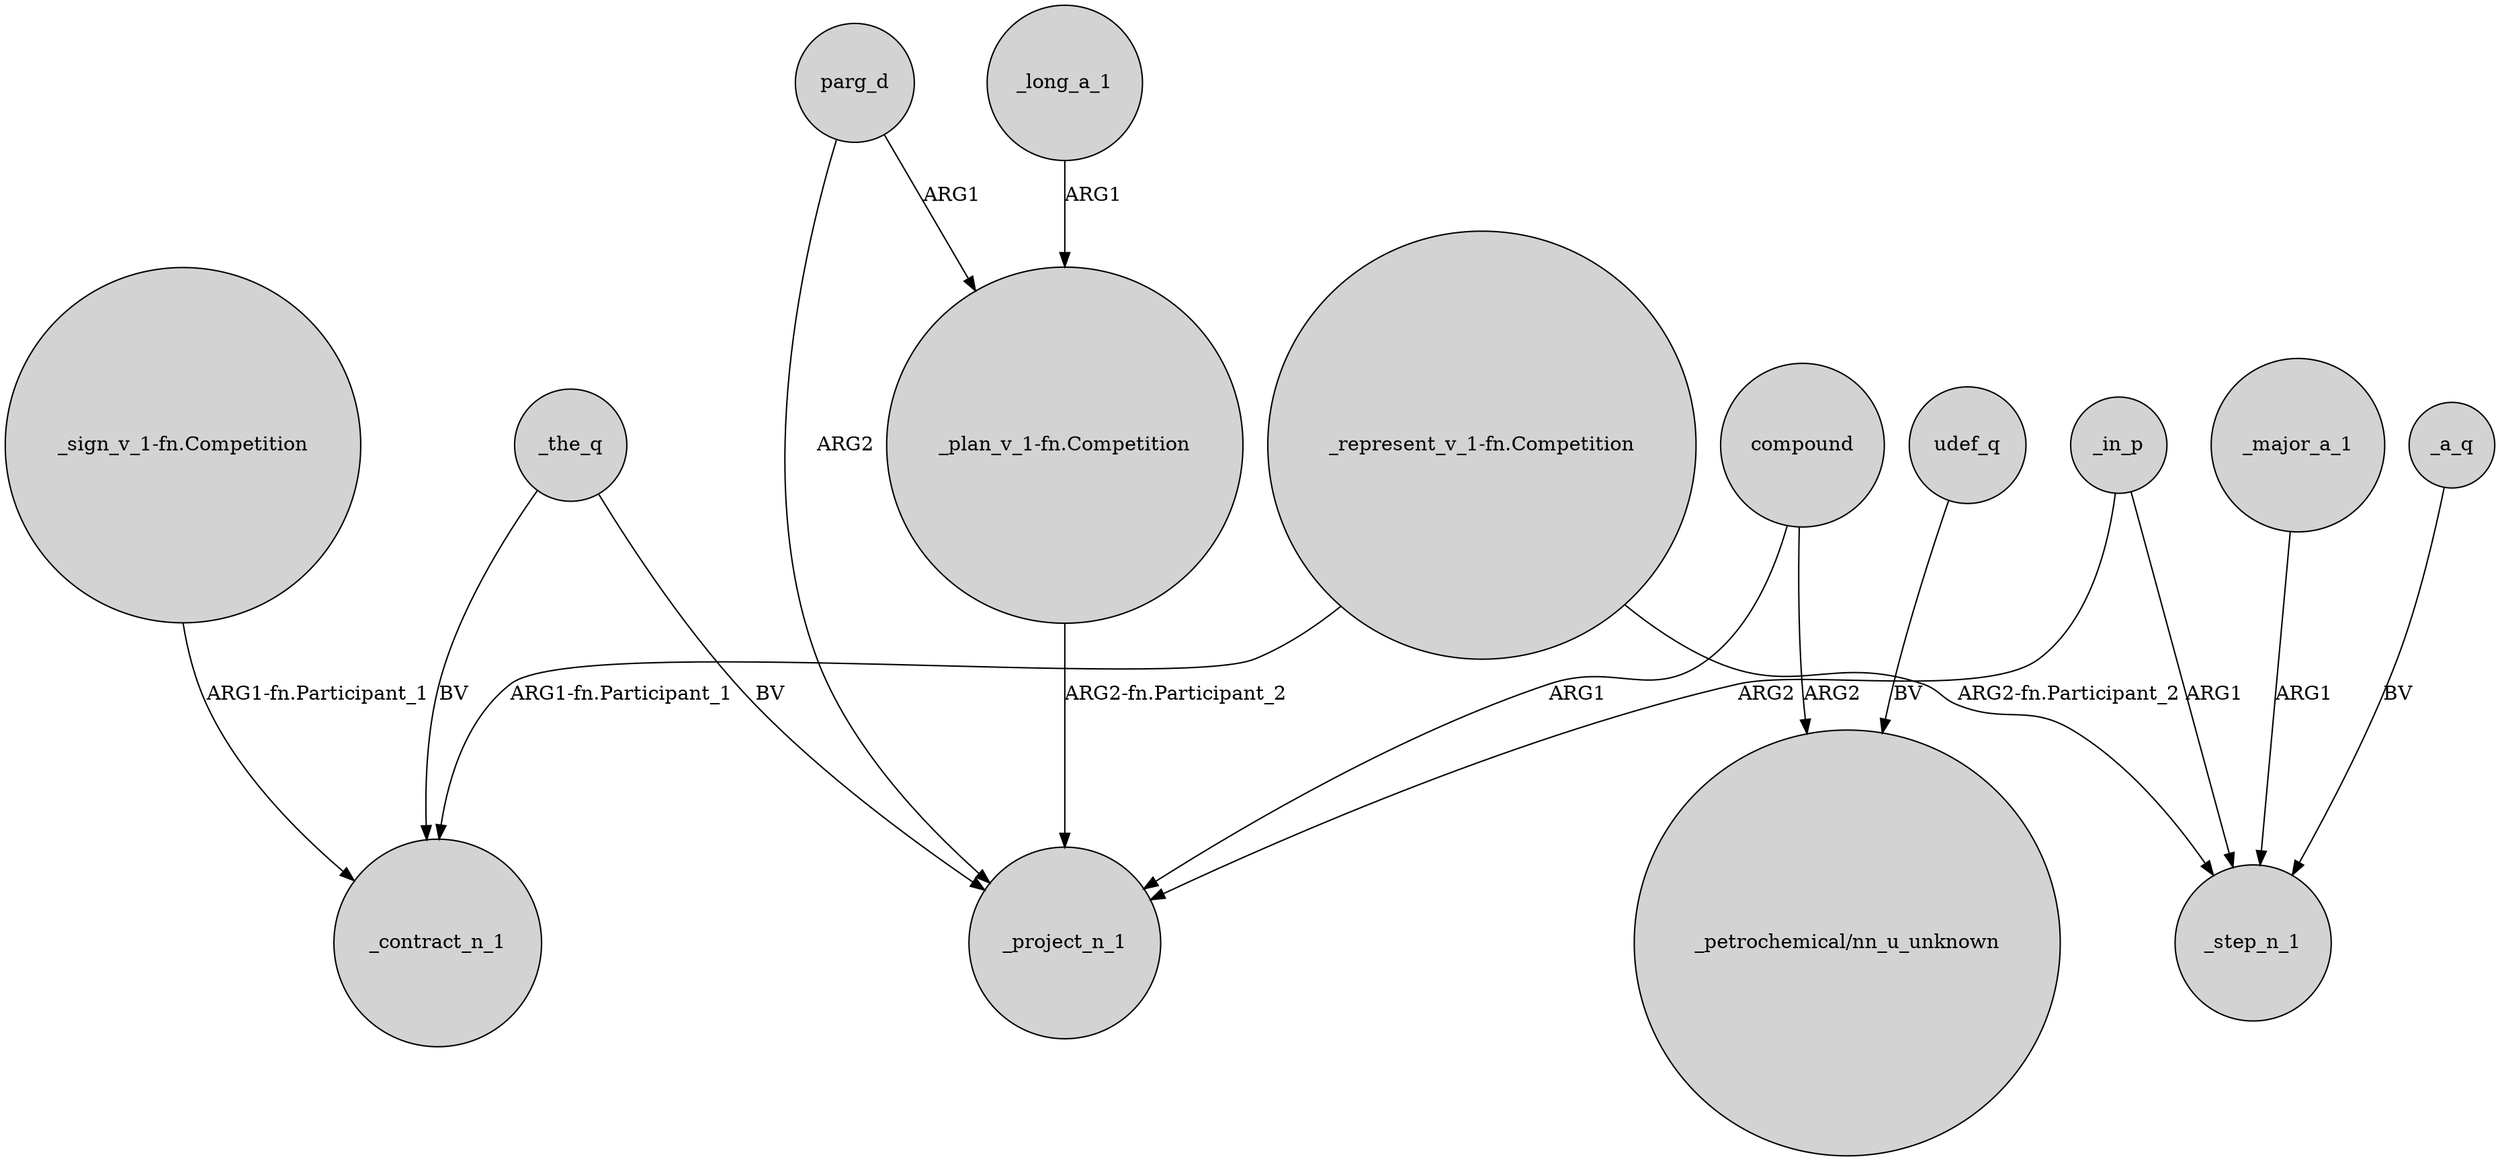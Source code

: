 digraph {
	node [shape=circle style=filled]
	"_sign_v_1-fn.Competition" -> _contract_n_1 [label="ARG1-fn.Participant_1"]
	compound -> _project_n_1 [label=ARG1]
	_the_q -> _project_n_1 [label=BV]
	"_represent_v_1-fn.Competition" -> _contract_n_1 [label="ARG1-fn.Participant_1"]
	"_plan_v_1-fn.Competition" -> _project_n_1 [label="ARG2-fn.Participant_2"]
	"_represent_v_1-fn.Competition" -> _step_n_1 [label="ARG2-fn.Participant_2"]
	parg_d -> _project_n_1 [label=ARG2]
	_long_a_1 -> "_plan_v_1-fn.Competition" [label=ARG1]
	udef_q -> "_petrochemical/nn_u_unknown" [label=BV]
	parg_d -> "_plan_v_1-fn.Competition" [label=ARG1]
	_the_q -> _contract_n_1 [label=BV]
	_major_a_1 -> _step_n_1 [label=ARG1]
	_in_p -> _project_n_1 [label=ARG2]
	_in_p -> _step_n_1 [label=ARG1]
	_a_q -> _step_n_1 [label=BV]
	compound -> "_petrochemical/nn_u_unknown" [label=ARG2]
}
